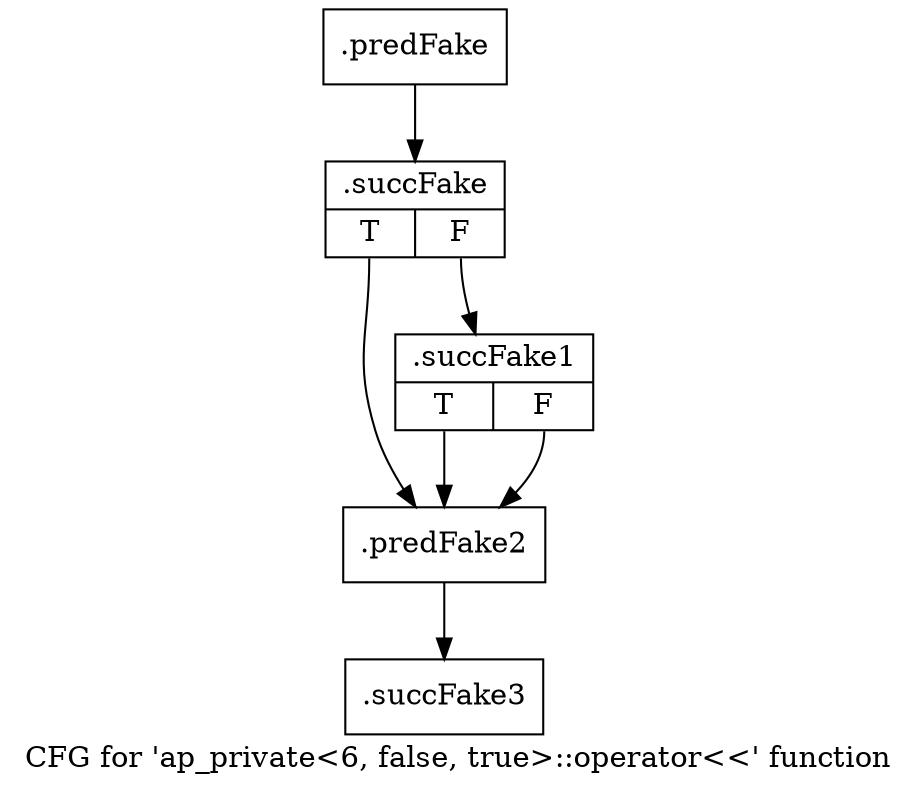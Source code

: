 digraph "CFG for 'ap_private\<6, false, true\>::operator\<\<' function" {
	label="CFG for 'ap_private\<6, false, true\>::operator\<\<' function";

	Node0x5ec8d60 [shape=record,filename="",linenumber="",label="{.predFake}"];
	Node0x5ec8d60 -> Node0x62e9b00[ callList="" memoryops="" filename="/mnt/xilinx/Vitis_HLS/2021.2/include/etc/ap_private.h" execusionnum="0"];
	Node0x62e9b00 [shape=record,filename="/mnt/xilinx/Vitis_HLS/2021.2/include/etc/ap_private.h",linenumber="2588",label="{.succFake|{<s0>T|<s1>F}}"];
	Node0x62e9b00:s0 -> Node0x5ecab50[ callList="" memoryops="" filename="/mnt/xilinx/Vitis_HLS/2021.2/include/etc/ap_private.h" execusionnum="0"];
	Node0x62e9b00:s1 -> Node0x62e9bb0[ callList="" memoryops="" filename="/mnt/xilinx/Vitis_HLS/2021.2/include/etc/ap_private.h" execusionnum="0"];
	Node0x62e9bb0 [shape=record,filename="/mnt/xilinx/Vitis_HLS/2021.2/include/etc/ap_private.h",linenumber="2588",label="{.succFake1|{<s0>T|<s1>F}}"];
	Node0x62e9bb0:s0 -> Node0x5ecab50[ callList="" memoryops="" filename="/mnt/xilinx/Vitis_HLS/2021.2/include/etc/ap_private.h" execusionnum="0"];
	Node0x62e9bb0:s1 -> Node0x5ecab50[ callList="" memoryops="" filename="/mnt/xilinx/Vitis_HLS/2021.2/include/etc/ap_private.h" execusionnum="0"];
	Node0x5ecab50 [shape=record,filename="/mnt/xilinx/Vitis_HLS/2021.2/include/etc/ap_private.h",linenumber="2588",label="{.predFake2}"];
	Node0x5ecab50 -> Node0x62e9d10[ callList="" memoryops="" filename="/mnt/xilinx/Vitis_HLS/2021.2/include/etc/ap_private.h" execusionnum="0"];
	Node0x62e9d10 [shape=record,filename="/mnt/xilinx/Vitis_HLS/2021.2/include/etc/ap_private.h",linenumber="2588",label="{.succFake3}"];
}
